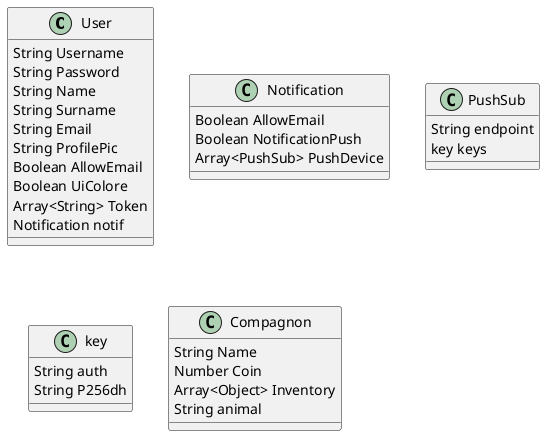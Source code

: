 @startuml

class User{
  String Username
  String Password
  String Name
  String Surname
  String Email
  String ProfilePic
  Boolean AllowEmail
  Boolean UiColore
  Array<String> Token
  Notification notif
}

class Notification{
  Boolean AllowEmail
  Boolean NotificationPush
  Array<PushSub> PushDevice
}

class PushSub{
  String endpoint
  key keys
}

class key{
  String auth
  String P256dh
}

class Compagnon{
  String Name
  Number Coin
  Array<Object> Inventory
  String animal
}

@enduml